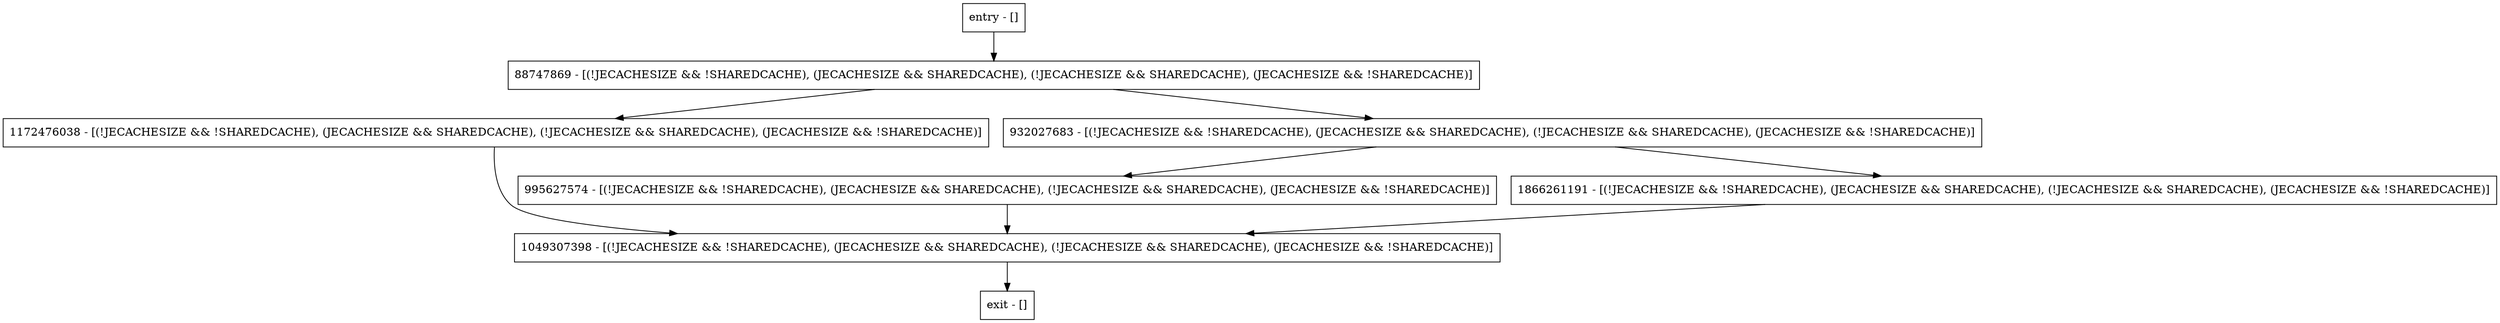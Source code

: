 digraph <init> {
node [shape=record];
entry [label="entry - []"];
exit [label="exit - []"];
1172476038 [label="1172476038 - [(!JECACHESIZE && !SHAREDCACHE), (JECACHESIZE && SHAREDCACHE), (!JECACHESIZE && SHAREDCACHE), (JECACHESIZE && !SHAREDCACHE)]"];
1049307398 [label="1049307398 - [(!JECACHESIZE && !SHAREDCACHE), (JECACHESIZE && SHAREDCACHE), (!JECACHESIZE && SHAREDCACHE), (JECACHESIZE && !SHAREDCACHE)]"];
995627574 [label="995627574 - [(!JECACHESIZE && !SHAREDCACHE), (JECACHESIZE && SHAREDCACHE), (!JECACHESIZE && SHAREDCACHE), (JECACHESIZE && !SHAREDCACHE)]"];
932027683 [label="932027683 - [(!JECACHESIZE && !SHAREDCACHE), (JECACHESIZE && SHAREDCACHE), (!JECACHESIZE && SHAREDCACHE), (JECACHESIZE && !SHAREDCACHE)]"];
1866261191 [label="1866261191 - [(!JECACHESIZE && !SHAREDCACHE), (JECACHESIZE && SHAREDCACHE), (!JECACHESIZE && SHAREDCACHE), (JECACHESIZE && !SHAREDCACHE)]"];
88747869 [label="88747869 - [(!JECACHESIZE && !SHAREDCACHE), (JECACHESIZE && SHAREDCACHE), (!JECACHESIZE && SHAREDCACHE), (JECACHESIZE && !SHAREDCACHE)]"];
entry;
exit;
entry -> 88747869;
1172476038 -> 1049307398;
1049307398 -> exit;
995627574 -> 1049307398;
932027683 -> 995627574;
932027683 -> 1866261191;
1866261191 -> 1049307398;
88747869 -> 1172476038;
88747869 -> 932027683;
}
